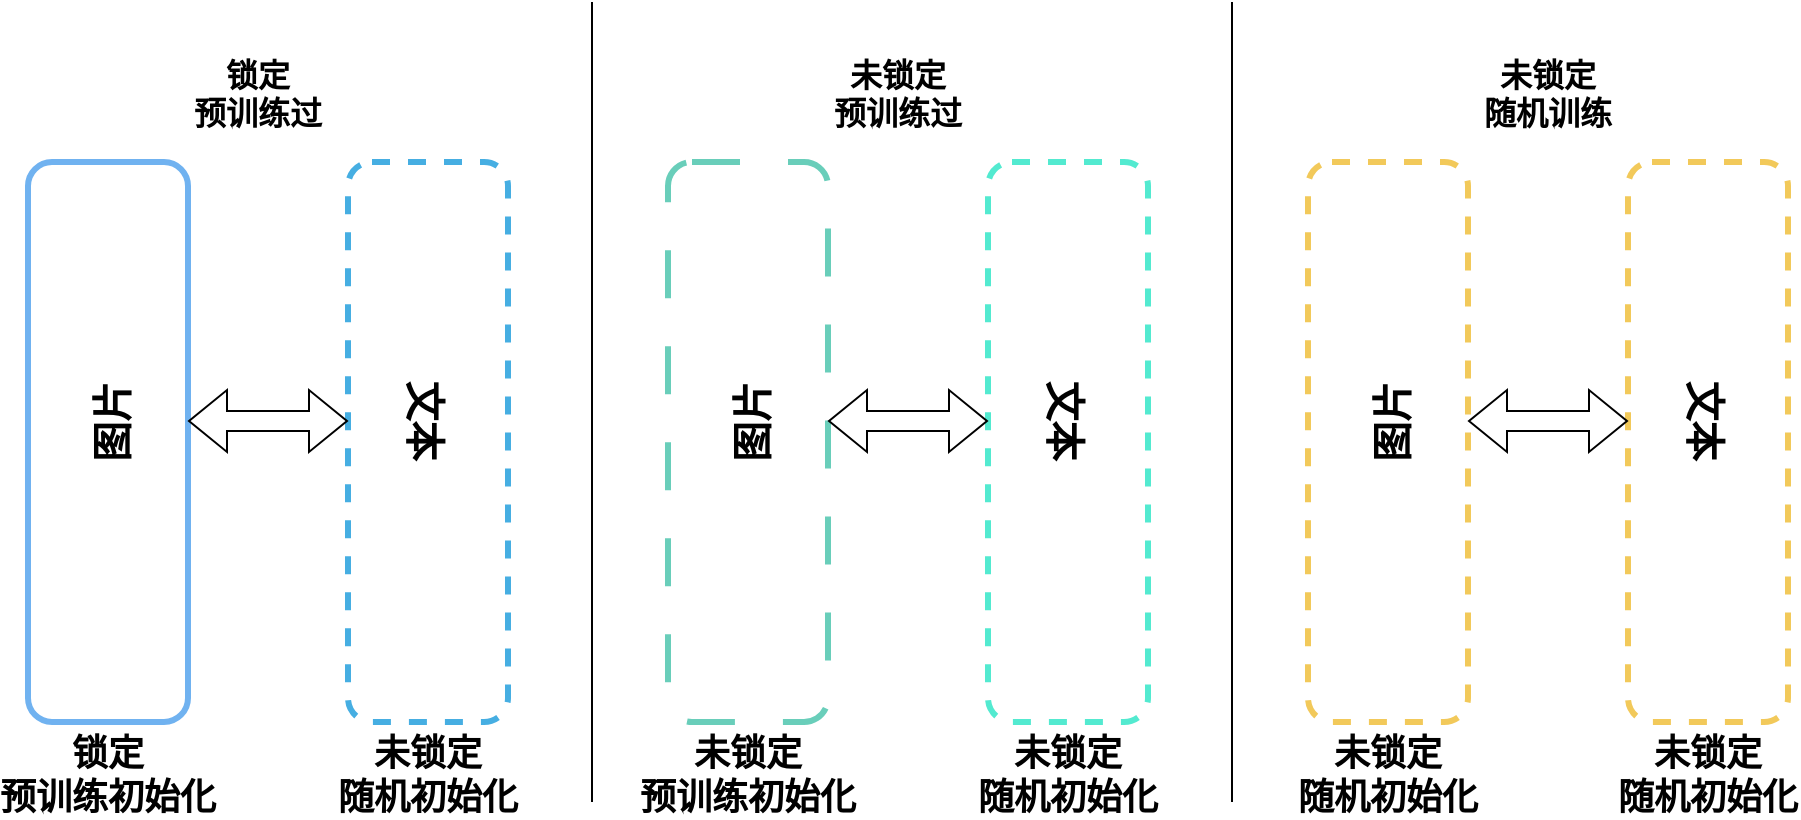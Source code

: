 <mxfile version="24.0.4" type="device" pages="3">
  <diagram name="图3.1 锁定图像调整" id="33Fkrcbw1p89VNCrhHy5">
    <mxGraphModel dx="1434" dy="836" grid="1" gridSize="10" guides="1" tooltips="1" connect="1" arrows="1" fold="1" page="1" pageScale="1" pageWidth="827" pageHeight="1169" math="0" shadow="0">
      <root>
        <mxCell id="0" />
        <mxCell id="1" parent="0" />
        <mxCell id="1hk4d3OL7PvKI9fv4SOU-1" value="" style="rounded=1;dashed=1;strokeColor=#46aee2;strokeWidth=3;" parent="1" vertex="1">
          <mxGeometry x="240" y="280" width="80" height="280" as="geometry" />
        </mxCell>
        <mxCell id="1hk4d3OL7PvKI9fv4SOU-2" value="" style="rounded=1;strokeWidth=3;strokeColor=#70b2f0;" parent="1" vertex="1">
          <mxGeometry x="80" y="280" width="80" height="280" as="geometry" />
        </mxCell>
        <mxCell id="1hk4d3OL7PvKI9fv4SOU-3" value="" style="rounded=1;dashed=1;dashPattern=8 8;strokeColor=#69ceba;strokeWidth=3;" parent="1" vertex="1">
          <mxGeometry x="400" y="280" width="80" height="280" as="geometry" />
        </mxCell>
        <mxCell id="1hk4d3OL7PvKI9fv4SOU-4" value="" style="rounded=1;dashed=1;strokeWidth=3;strokeColor=#53ead0;" parent="1" vertex="1">
          <mxGeometry x="560" y="280" width="80" height="280" as="geometry" />
        </mxCell>
        <mxCell id="1hk4d3OL7PvKI9fv4SOU-5" value="" style="rounded=1;dashed=1;strokeWidth=3;strokeColor=#f2c95a;" parent="1" vertex="1">
          <mxGeometry x="720" y="280" width="80" height="280" as="geometry" />
        </mxCell>
        <mxCell id="1hk4d3OL7PvKI9fv4SOU-6" value="" style="rounded=1;dashed=1;strokeWidth=3;strokeColor=#f2c95a;" parent="1" vertex="1">
          <mxGeometry x="880" y="280" width="80" height="280" as="geometry" />
        </mxCell>
        <mxCell id="1hk4d3OL7PvKI9fv4SOU-7" value="锁定&#xa;预训练过" style="text;strokeColor=none;fillColor=none;align=center;verticalAlign=middle;rounded=0;fontSize=16;fontStyle=1;" parent="1" vertex="1">
          <mxGeometry x="150" y="230" width="90" height="30" as="geometry" />
        </mxCell>
        <mxCell id="1hk4d3OL7PvKI9fv4SOU-8" value="未锁定&#xa;预训练过" style="text;strokeColor=none;fillColor=none;align=center;verticalAlign=middle;rounded=0;fontSize=16;fontStyle=1;" parent="1" vertex="1">
          <mxGeometry x="470" y="230" width="90" height="30" as="geometry" />
        </mxCell>
        <mxCell id="1hk4d3OL7PvKI9fv4SOU-9" value="未锁定&#xa;随机训练" style="text;strokeColor=none;fillColor=none;align=center;verticalAlign=middle;rounded=0;fontSize=16;fontStyle=1;" parent="1" vertex="1">
          <mxGeometry x="790" y="230" width="100" height="30" as="geometry" />
        </mxCell>
        <mxCell id="1hk4d3OL7PvKI9fv4SOU-10" value="图片" style="text;strokeColor=none;fillColor=none;align=center;verticalAlign=middle;rounded=0;fontSize=20;fontStyle=1;rotation=270;" parent="1" vertex="1">
          <mxGeometry x="75" y="390" width="90" height="40" as="geometry" />
        </mxCell>
        <mxCell id="1hk4d3OL7PvKI9fv4SOU-11" value="文本" style="text;strokeColor=none;fillColor=none;align=center;verticalAlign=middle;rounded=0;fontSize=20;fontStyle=1;rotation=90;" parent="1" vertex="1">
          <mxGeometry x="235" y="390" width="90" height="40" as="geometry" />
        </mxCell>
        <mxCell id="1hk4d3OL7PvKI9fv4SOU-12" value="图片" style="text;strokeColor=none;fillColor=none;align=center;verticalAlign=middle;rounded=0;fontSize=20;fontStyle=1;rotation=270;" parent="1" vertex="1">
          <mxGeometry x="395" y="390" width="90" height="40" as="geometry" />
        </mxCell>
        <mxCell id="1hk4d3OL7PvKI9fv4SOU-13" value="文本" style="text;strokeColor=none;fillColor=none;align=center;verticalAlign=middle;rounded=0;fontSize=20;fontStyle=1;rotation=90;" parent="1" vertex="1">
          <mxGeometry x="555" y="390" width="90" height="40" as="geometry" />
        </mxCell>
        <mxCell id="1hk4d3OL7PvKI9fv4SOU-14" value="图片" style="text;strokeColor=none;fillColor=none;align=center;verticalAlign=middle;rounded=0;fontSize=20;fontStyle=1;rotation=270;" parent="1" vertex="1">
          <mxGeometry x="715" y="390" width="90" height="40" as="geometry" />
        </mxCell>
        <mxCell id="1hk4d3OL7PvKI9fv4SOU-15" value="文本" style="text;strokeColor=none;fillColor=none;align=center;verticalAlign=middle;rounded=0;fontSize=20;fontStyle=1;rotation=90;" parent="1" vertex="1">
          <mxGeometry x="875" y="390" width="90" height="40" as="geometry" />
        </mxCell>
        <mxCell id="1hk4d3OL7PvKI9fv4SOU-16" value="" style="line;strokeWidth=1;direction=south;" parent="1" vertex="1">
          <mxGeometry x="357" y="200" width="10" height="400" as="geometry" />
        </mxCell>
        <mxCell id="1hk4d3OL7PvKI9fv4SOU-17" value="" style="line;strokeWidth=1;direction=south;" parent="1" vertex="1">
          <mxGeometry x="677" y="200" width="10" height="400" as="geometry" />
        </mxCell>
        <mxCell id="1hk4d3OL7PvKI9fv4SOU-18" value="" style="shape=flexArrow;endArrow=classic;startArrow=classic;rounded=0;" parent="1" edge="1">
          <mxGeometry width="100" height="100" relative="1" as="geometry">
            <mxPoint x="160" y="409.5" as="sourcePoint" />
            <mxPoint x="240" y="409.5" as="targetPoint" />
          </mxGeometry>
        </mxCell>
        <mxCell id="1hk4d3OL7PvKI9fv4SOU-19" value="" style="shape=flexArrow;endArrow=classic;startArrow=classic;rounded=0;" parent="1" edge="1">
          <mxGeometry width="100" height="100" relative="1" as="geometry">
            <mxPoint x="480" y="409.5" as="sourcePoint" />
            <mxPoint x="560" y="409.5" as="targetPoint" />
          </mxGeometry>
        </mxCell>
        <mxCell id="1hk4d3OL7PvKI9fv4SOU-20" value="" style="shape=flexArrow;endArrow=classic;startArrow=classic;rounded=0;" parent="1" edge="1">
          <mxGeometry width="100" height="100" relative="1" as="geometry">
            <mxPoint x="800" y="409.5" as="sourcePoint" />
            <mxPoint x="880" y="409.5" as="targetPoint" />
          </mxGeometry>
        </mxCell>
        <mxCell id="1hk4d3OL7PvKI9fv4SOU-21" value="锁定&#xa;预训练初始化" style="text;strokeColor=none;fillColor=none;align=center;verticalAlign=middle;rounded=0;fontSize=18;fontStyle=1;" parent="1" vertex="1">
          <mxGeometry x="90" y="570" width="60" height="30" as="geometry" />
        </mxCell>
        <mxCell id="1hk4d3OL7PvKI9fv4SOU-22" value="未锁定&#xa;随机初始化" style="text;strokeColor=none;fillColor=none;align=center;verticalAlign=middle;rounded=0;fontSize=18;fontStyle=1;" parent="1" vertex="1">
          <mxGeometry x="250" y="570" width="60" height="30" as="geometry" />
        </mxCell>
        <mxCell id="1hk4d3OL7PvKI9fv4SOU-23" value="未锁定&#xa;预训练初始化" style="text;strokeColor=none;fillColor=none;align=center;verticalAlign=middle;rounded=0;fontSize=18;fontStyle=1;" parent="1" vertex="1">
          <mxGeometry x="410" y="570" width="60" height="30" as="geometry" />
        </mxCell>
        <mxCell id="1hk4d3OL7PvKI9fv4SOU-24" value="未锁定&#xa;随机初始化" style="text;strokeColor=none;fillColor=none;align=center;verticalAlign=middle;rounded=0;fontSize=18;fontStyle=1;" parent="1" vertex="1">
          <mxGeometry x="570" y="570" width="60" height="30" as="geometry" />
        </mxCell>
        <mxCell id="1hk4d3OL7PvKI9fv4SOU-25" value="未锁定&#xa;随机初始化" style="text;strokeColor=none;fillColor=none;align=center;verticalAlign=middle;rounded=0;fontSize=18;fontStyle=1;" parent="1" vertex="1">
          <mxGeometry x="730" y="570" width="60" height="30" as="geometry" />
        </mxCell>
        <mxCell id="1hk4d3OL7PvKI9fv4SOU-26" value="未锁定&#xa;随机初始化" style="text;strokeColor=none;fillColor=none;align=center;verticalAlign=middle;rounded=0;fontSize=18;fontStyle=1;" parent="1" vertex="1">
          <mxGeometry x="890" y="570" width="60" height="30" as="geometry" />
        </mxCell>
      </root>
    </mxGraphModel>
  </diagram>
  <diagram id="PuyarMK_ww-Bu4Z9gMgz" name="图3.2 面向中文图文预训练集成模型">
    <mxGraphModel dx="1434" dy="836" grid="1" gridSize="10" guides="1" tooltips="1" connect="1" arrows="1" fold="1" page="1" pageScale="1" pageWidth="827" pageHeight="1169" math="0" shadow="0">
      <root>
        <mxCell id="0" />
        <mxCell id="1" parent="0" />
        <mxCell id="gDk-2h4yATtz4FiY07nS-1" value="" style="rounded=0;orthogonalLoop=1;jettySize=auto;entryX=0;entryY=0.5;entryDx=0;entryDy=0;exitX=1;exitY=0.5;exitDx=0;exitDy=0;endArrow=none;endFill=0;fontSize=13;fontStyle=0" parent="1" source="gDk-2h4yATtz4FiY07nS-9" target="gDk-2h4yATtz4FiY07nS-12" edge="1">
          <mxGeometry relative="1" as="geometry" />
        </mxCell>
        <mxCell id="gDk-2h4yATtz4FiY07nS-2" value="" style="rounded=0;orthogonalLoop=1;jettySize=auto;entryX=0;entryY=0.5;entryDx=0;entryDy=0;exitX=1;exitY=0.5;exitDx=0;exitDy=0;endArrow=none;endFill=0;fontSize=13;fontStyle=0" parent="1" source="gDk-2h4yATtz4FiY07nS-9" target="gDk-2h4yATtz4FiY07nS-15" edge="1">
          <mxGeometry relative="1" as="geometry" />
        </mxCell>
        <mxCell id="gDk-2h4yATtz4FiY07nS-3" value="" style="rounded=0;orthogonalLoop=1;jettySize=auto;entryX=0;entryY=0.5;entryDx=0;entryDy=0;endArrow=none;endFill=0;exitX=1;exitY=0.5;exitDx=0;exitDy=0;fontSize=13;fontStyle=0" parent="1" source="gDk-2h4yATtz4FiY07nS-9" target="gDk-2h4yATtz4FiY07nS-18" edge="1">
          <mxGeometry relative="1" as="geometry" />
        </mxCell>
        <mxCell id="gDk-2h4yATtz4FiY07nS-4" value="" style="rounded=0;orthogonalLoop=1;jettySize=auto;entryX=0;entryY=0.5;entryDx=0;entryDy=0;exitX=1;exitY=0.5;exitDx=0;exitDy=0;endArrow=none;endFill=0;fontSize=13;fontStyle=0" parent="1" source="gDk-2h4yATtz4FiY07nS-9" target="gDk-2h4yATtz4FiY07nS-20" edge="1">
          <mxGeometry relative="1" as="geometry" />
        </mxCell>
        <mxCell id="gDk-2h4yATtz4FiY07nS-5" value="" style="rounded=0;orthogonalLoop=1;jettySize=auto;endArrow=none;endFill=0;exitX=1;exitY=0.5;exitDx=0;exitDy=0;entryX=0;entryY=0.5;entryDx=0;entryDy=0;fontSize=13;fontStyle=0" parent="1" source="gDk-2h4yATtz4FiY07nS-9" target="gDk-2h4yATtz4FiY07nS-40" edge="1">
          <mxGeometry relative="1" as="geometry" />
        </mxCell>
        <mxCell id="gDk-2h4yATtz4FiY07nS-6" value="" style="rounded=0;orthogonalLoop=1;jettySize=auto;entryX=0;entryY=0.5;entryDx=0;entryDy=0;endArrow=none;endFill=0;exitX=1;exitY=0.5;exitDx=0;exitDy=0;fontSize=13;fontStyle=0" parent="1" source="gDk-2h4yATtz4FiY07nS-9" target="gDk-2h4yATtz4FiY07nS-23" edge="1">
          <mxGeometry relative="1" as="geometry" />
        </mxCell>
        <mxCell id="gDk-2h4yATtz4FiY07nS-7" value="" style="rounded=0;orthogonalLoop=1;jettySize=auto;entryX=0;entryY=0.5;entryDx=0;entryDy=0;exitX=1;exitY=0.5;exitDx=0;exitDy=0;endArrow=none;endFill=0;fontSize=13;fontStyle=0" parent="1" source="gDk-2h4yATtz4FiY07nS-9" target="gDk-2h4yATtz4FiY07nS-26" edge="1">
          <mxGeometry relative="1" as="geometry" />
        </mxCell>
        <mxCell id="gDk-2h4yATtz4FiY07nS-8" value="" style="rounded=0;orthogonalLoop=1;jettySize=auto;entryX=0;entryY=0.5;entryDx=0;entryDy=0;exitX=1;exitY=0.5;exitDx=0;exitDy=0;endArrow=none;endFill=0;fontSize=13;fontStyle=0" parent="1" source="gDk-2h4yATtz4FiY07nS-9" target="gDk-2h4yATtz4FiY07nS-29" edge="1">
          <mxGeometry relative="1" as="geometry" />
        </mxCell>
        <mxCell id="gDk-2h4yATtz4FiY07nS-9" value="m个样本训练集" style="rounded=0;fontSize=13;fontStyle=0" parent="1" vertex="1">
          <mxGeometry y="300" width="120" height="80" as="geometry" />
        </mxCell>
        <mxCell id="gDk-2h4yATtz4FiY07nS-10" value="" style="edgeStyle=orthogonalEdgeStyle;rounded=0;orthogonalLoop=1;jettySize=auto;endArrow=none;endFill=0;fontSize=13;fontStyle=0" parent="1" source="gDk-2h4yATtz4FiY07nS-12" target="gDk-2h4yATtz4FiY07nS-31" edge="1">
          <mxGeometry relative="1" as="geometry" />
        </mxCell>
        <mxCell id="gDk-2h4yATtz4FiY07nS-11" value="训练" style="edgeLabel;align=center;verticalAlign=middle;resizable=0;points=[];fontSize=13;fontStyle=0" parent="gDk-2h4yATtz4FiY07nS-10" vertex="1" connectable="0">
          <mxGeometry x="-0.018" y="-1" relative="1" as="geometry">
            <mxPoint as="offset" />
          </mxGeometry>
        </mxCell>
        <mxCell id="gDk-2h4yATtz4FiY07nS-12" value="m个图像样本训练集" style="rounded=0;fillColor=#dae8fc;strokeColor=#6c8ebf;fontSize=13;fontStyle=0" parent="1" vertex="1">
          <mxGeometry x="200" y="40" width="120" height="40" as="geometry" />
        </mxCell>
        <mxCell id="gDk-2h4yATtz4FiY07nS-13" value="" style="edgeStyle=orthogonalEdgeStyle;rounded=0;orthogonalLoop=1;jettySize=auto;endArrow=none;endFill=0;fontSize=13;fontStyle=0" parent="1" source="gDk-2h4yATtz4FiY07nS-15" target="gDk-2h4yATtz4FiY07nS-33" edge="1">
          <mxGeometry relative="1" as="geometry" />
        </mxCell>
        <mxCell id="gDk-2h4yATtz4FiY07nS-14" value="训练" style="edgeLabel;align=center;verticalAlign=middle;resizable=0;points=[];fontSize=13;fontStyle=0" parent="gDk-2h4yATtz4FiY07nS-13" vertex="1" connectable="0">
          <mxGeometry x="-0.055" y="-1" relative="1" as="geometry">
            <mxPoint x="1" as="offset" />
          </mxGeometry>
        </mxCell>
        <mxCell id="gDk-2h4yATtz4FiY07nS-15" value="m个图像样本训练集" style="rounded=0;fillColor=#dae8fc;strokeColor=#6c8ebf;fontSize=13;fontStyle=0" parent="1" vertex="1">
          <mxGeometry x="200" y="120" width="120" height="40" as="geometry" />
        </mxCell>
        <mxCell id="gDk-2h4yATtz4FiY07nS-16" value="" style="edgeStyle=orthogonalEdgeStyle;rounded=0;orthogonalLoop=1;jettySize=auto;endArrow=none;endFill=0;fontSize=13;fontStyle=0" parent="1" source="gDk-2h4yATtz4FiY07nS-18" target="gDk-2h4yATtz4FiY07nS-35" edge="1">
          <mxGeometry relative="1" as="geometry" />
        </mxCell>
        <mxCell id="gDk-2h4yATtz4FiY07nS-17" value="训练" style="edgeLabel;align=center;verticalAlign=middle;resizable=0;points=[];fontSize=13;fontStyle=0" parent="gDk-2h4yATtz4FiY07nS-16" vertex="1" connectable="0">
          <mxGeometry x="-0.092" relative="1" as="geometry">
            <mxPoint as="offset" />
          </mxGeometry>
        </mxCell>
        <mxCell id="gDk-2h4yATtz4FiY07nS-18" value="m个图像样本训练集" style="rounded=0;fillColor=#dae8fc;strokeColor=#6c8ebf;fontSize=13;fontStyle=0" parent="1" vertex="1">
          <mxGeometry x="200" y="200" width="120" height="40" as="geometry" />
        </mxCell>
        <mxCell id="gDk-2h4yATtz4FiY07nS-19" value="训练" style="edgeStyle=orthogonalEdgeStyle;rounded=0;orthogonalLoop=1;jettySize=auto;endArrow=none;endFill=0;fontSize=13;fontStyle=0" parent="1" edge="1">
          <mxGeometry relative="1" as="geometry">
            <mxPoint x="319" y="300.0" as="sourcePoint" />
            <mxPoint x="399" y="300.0" as="targetPoint" />
          </mxGeometry>
        </mxCell>
        <mxCell id="gDk-2h4yATtz4FiY07nS-20" value="m个图像样本训练集" style="rounded=0;fillColor=#dae8fc;strokeColor=#6c8ebf;fontSize=13;fontStyle=0" parent="1" vertex="1">
          <mxGeometry x="200" y="280" width="120" height="40" as="geometry" />
        </mxCell>
        <mxCell id="gDk-2h4yATtz4FiY07nS-21" value="" style="edgeStyle=orthogonalEdgeStyle;rounded=0;orthogonalLoop=1;jettySize=auto;endArrow=none;endFill=0;fontSize=13;fontStyle=0" parent="1" source="gDk-2h4yATtz4FiY07nS-23" target="gDk-2h4yATtz4FiY07nS-44" edge="1">
          <mxGeometry relative="1" as="geometry" />
        </mxCell>
        <mxCell id="gDk-2h4yATtz4FiY07nS-22" value="训练" style="edgeLabel;align=center;verticalAlign=middle;resizable=0;points=[];fontSize=13;fontStyle=0" parent="gDk-2h4yATtz4FiY07nS-21" vertex="1" connectable="0">
          <mxGeometry x="-0.018" y="1" relative="1" as="geometry">
            <mxPoint x="-1" as="offset" />
          </mxGeometry>
        </mxCell>
        <mxCell id="gDk-2h4yATtz4FiY07nS-23" value="m个文本样本训练集" style="rounded=0;fillColor=#d5e8d4;strokeColor=#82b366;fontSize=13;fontStyle=0" parent="1" vertex="1">
          <mxGeometry x="200" y="440" width="120" height="40" as="geometry" />
        </mxCell>
        <mxCell id="gDk-2h4yATtz4FiY07nS-24" value="" style="edgeStyle=orthogonalEdgeStyle;rounded=0;orthogonalLoop=1;jettySize=auto;endArrow=none;endFill=0;fontSize=13;fontStyle=0" parent="1" source="gDk-2h4yATtz4FiY07nS-26" target="gDk-2h4yATtz4FiY07nS-46" edge="1">
          <mxGeometry relative="1" as="geometry" />
        </mxCell>
        <mxCell id="gDk-2h4yATtz4FiY07nS-25" value="训练" style="edgeLabel;align=center;verticalAlign=middle;resizable=0;points=[];fontSize=13;fontStyle=0" parent="gDk-2h4yATtz4FiY07nS-24" vertex="1" connectable="0">
          <mxGeometry x="0.019" y="-1" relative="1" as="geometry">
            <mxPoint x="-2" as="offset" />
          </mxGeometry>
        </mxCell>
        <mxCell id="gDk-2h4yATtz4FiY07nS-26" value="m个文本样本训练集" style="rounded=0;fillColor=#d5e8d4;strokeColor=#82b366;fontSize=13;fontStyle=0" parent="1" vertex="1">
          <mxGeometry x="200" y="520" width="120" height="40" as="geometry" />
        </mxCell>
        <mxCell id="gDk-2h4yATtz4FiY07nS-27" value="" style="edgeStyle=orthogonalEdgeStyle;rounded=0;orthogonalLoop=1;jettySize=auto;endArrow=none;endFill=0;fontSize=13;fontStyle=0" parent="1" source="gDk-2h4yATtz4FiY07nS-29" target="gDk-2h4yATtz4FiY07nS-48" edge="1">
          <mxGeometry relative="1" as="geometry" />
        </mxCell>
        <mxCell id="gDk-2h4yATtz4FiY07nS-28" value="训练" style="edgeLabel;align=center;verticalAlign=middle;resizable=0;points=[];fontSize=13;fontStyle=0" parent="gDk-2h4yATtz4FiY07nS-27" vertex="1" connectable="0">
          <mxGeometry x="-0.055" y="-2" relative="1" as="geometry">
            <mxPoint as="offset" />
          </mxGeometry>
        </mxCell>
        <mxCell id="gDk-2h4yATtz4FiY07nS-29" value="m个文本样本训练集" style="rounded=0;fillColor=#d5e8d4;strokeColor=#82b366;fontSize=13;fontStyle=0" parent="1" vertex="1">
          <mxGeometry x="200" y="600" width="120" height="40" as="geometry" />
        </mxCell>
        <mxCell id="gDk-2h4yATtz4FiY07nS-30" value="" style="rounded=0;orthogonalLoop=1;jettySize=auto;entryX=0;entryY=0.5;entryDx=0;entryDy=0;exitX=1;exitY=0.5;exitDx=0;exitDy=0;endArrow=none;endFill=0;fontSize=13;fontStyle=0" parent="1" source="gDk-2h4yATtz4FiY07nS-31" target="gDk-2h4yATtz4FiY07nS-49" edge="1">
          <mxGeometry relative="1" as="geometry" />
        </mxCell>
        <mxCell id="gDk-2h4yATtz4FiY07nS-31" value="集成子模型（RBT3）" style="rounded=0;fillColor=#e1d5e7;strokeColor=#9673a6;fontSize=13;fontStyle=0" parent="1" vertex="1">
          <mxGeometry x="400" y="40" width="160" height="40" as="geometry" />
        </mxCell>
        <mxCell id="gDk-2h4yATtz4FiY07nS-32" value="" style="rounded=0;orthogonalLoop=1;jettySize=auto;entryX=0;entryY=0.5;entryDx=0;entryDy=0;exitX=1;exitY=0.5;exitDx=0;exitDy=0;endArrow=none;endFill=0;fontSize=13;fontStyle=0" parent="1" source="gDk-2h4yATtz4FiY07nS-33" target="gDk-2h4yATtz4FiY07nS-49" edge="1">
          <mxGeometry relative="1" as="geometry" />
        </mxCell>
        <mxCell id="gDk-2h4yATtz4FiY07nS-33" value="集成子模型（RN50）" style="rounded=0;fillColor=#e1d5e7;strokeColor=#9673a6;fontSize=13;fontStyle=0" parent="1" vertex="1">
          <mxGeometry x="400" y="120" width="160" height="40" as="geometry" />
        </mxCell>
        <mxCell id="gDk-2h4yATtz4FiY07nS-34" value="" style="rounded=0;orthogonalLoop=1;jettySize=auto;entryX=0;entryY=0.5;entryDx=0;entryDy=0;endArrow=none;endFill=0;exitX=1;exitY=0.5;exitDx=0;exitDy=0;fontSize=13;fontStyle=0" parent="1" source="gDk-2h4yATtz4FiY07nS-35" target="gDk-2h4yATtz4FiY07nS-49" edge="1">
          <mxGeometry relative="1" as="geometry" />
        </mxCell>
        <mxCell id="gDk-2h4yATtz4FiY07nS-35" value="集成子模型（RoBERTa）" style="rounded=0;fillColor=#e1d5e7;strokeColor=#9673a6;fontSize=13;fontStyle=0" parent="1" vertex="1">
          <mxGeometry x="400" y="200" width="160" height="40" as="geometry" />
        </mxCell>
        <mxCell id="gDk-2h4yATtz4FiY07nS-36" value="" style="rounded=0;orthogonalLoop=1;jettySize=auto;entryX=0;entryY=0.5;entryDx=0;entryDy=0;exitX=1;exitY=0.5;exitDx=0;exitDy=0;endArrow=none;endFill=0;fontSize=13;fontStyle=0" parent="1" source="gDk-2h4yATtz4FiY07nS-37" target="gDk-2h4yATtz4FiY07nS-49" edge="1">
          <mxGeometry relative="1" as="geometry" />
        </mxCell>
        <mxCell id="gDk-2h4yATtz4FiY07nS-37" value="集成子模型（ViT）" style="rounded=0;fillColor=#e1d5e7;strokeColor=#9673a6;fontSize=13;fontStyle=0" parent="1" vertex="1">
          <mxGeometry x="400" y="280" width="160" height="40" as="geometry" />
        </mxCell>
        <mxCell id="gDk-2h4yATtz4FiY07nS-38" value="" style="edgeStyle=orthogonalEdgeStyle;rounded=0;orthogonalLoop=1;jettySize=auto;entryX=0;entryY=0.5;entryDx=0;entryDy=0;endArrow=none;endFill=0;fontSize=13;fontStyle=0" parent="1" source="gDk-2h4yATtz4FiY07nS-40" target="gDk-2h4yATtz4FiY07nS-42" edge="1">
          <mxGeometry relative="1" as="geometry" />
        </mxCell>
        <mxCell id="gDk-2h4yATtz4FiY07nS-39" value="训练" style="edgeLabel;align=center;verticalAlign=middle;resizable=0;points=[];fontSize=13;fontStyle=0" parent="gDk-2h4yATtz4FiY07nS-38" vertex="1" connectable="0">
          <mxGeometry x="-0.055" y="1" relative="1" as="geometry">
            <mxPoint as="offset" />
          </mxGeometry>
        </mxCell>
        <mxCell id="gDk-2h4yATtz4FiY07nS-40" value="m个文本样本训练集" style="rounded=0;fillColor=#d5e8d4;strokeColor=#82b366;fontSize=13;fontStyle=0" parent="1" vertex="1">
          <mxGeometry x="200" y="360" width="120" height="40" as="geometry" />
        </mxCell>
        <mxCell id="gDk-2h4yATtz4FiY07nS-41" value="" style="rounded=0;orthogonalLoop=1;jettySize=auto;endArrow=none;endFill=0;exitX=1;exitY=0.5;exitDx=0;exitDy=0;entryX=0;entryY=0.5;entryDx=0;entryDy=0;fontSize=13;fontStyle=0" parent="1" source="gDk-2h4yATtz4FiY07nS-42" target="gDk-2h4yATtz4FiY07nS-49" edge="1">
          <mxGeometry relative="1" as="geometry" />
        </mxCell>
        <mxCell id="gDk-2h4yATtz4FiY07nS-42" value="集成子模型（RBT3）" style="rounded=0;fillColor=#e1d5e7;strokeColor=#9673a6;fontSize=13;fontStyle=0" parent="1" vertex="1">
          <mxGeometry x="400" y="360" width="160" height="40" as="geometry" />
        </mxCell>
        <mxCell id="gDk-2h4yATtz4FiY07nS-43" value="" style="rounded=0;orthogonalLoop=1;jettySize=auto;entryX=0;entryY=0.5;entryDx=0;entryDy=0;exitX=1;exitY=0.5;exitDx=0;exitDy=0;endArrow=none;endFill=0;fontSize=13;fontStyle=0" parent="1" source="gDk-2h4yATtz4FiY07nS-44" target="gDk-2h4yATtz4FiY07nS-49" edge="1">
          <mxGeometry relative="1" as="geometry" />
        </mxCell>
        <mxCell id="gDk-2h4yATtz4FiY07nS-44" value="集成子模型（RN50）" style="rounded=0;fillColor=#e1d5e7;strokeColor=#9673a6;fontSize=13;fontStyle=0" parent="1" vertex="1">
          <mxGeometry x="400" y="440" width="160" height="40" as="geometry" />
        </mxCell>
        <mxCell id="gDk-2h4yATtz4FiY07nS-45" value="" style="rounded=0;orthogonalLoop=1;jettySize=auto;endArrow=none;endFill=0;exitX=1;exitY=0.5;exitDx=0;exitDy=0;fontSize=13;fontStyle=0" parent="1" source="gDk-2h4yATtz4FiY07nS-46" edge="1">
          <mxGeometry relative="1" as="geometry">
            <mxPoint x="640" y="340.0" as="targetPoint" />
          </mxGeometry>
        </mxCell>
        <mxCell id="gDk-2h4yATtz4FiY07nS-46" value="集成子模型（RoBERTa）" style="rounded=0;fillColor=#e1d5e7;strokeColor=#9673a6;fontSize=13;fontStyle=0" parent="1" vertex="1">
          <mxGeometry x="400" y="520" width="160" height="40" as="geometry" />
        </mxCell>
        <mxCell id="gDk-2h4yATtz4FiY07nS-47" value="" style="rounded=0;orthogonalLoop=1;jettySize=auto;entryX=0;entryY=0.5;entryDx=0;entryDy=0;exitX=1;exitY=0.5;exitDx=0;exitDy=0;endArrow=none;endFill=0;fontSize=13;fontStyle=0" parent="1" source="gDk-2h4yATtz4FiY07nS-48" target="gDk-2h4yATtz4FiY07nS-49" edge="1">
          <mxGeometry relative="1" as="geometry" />
        </mxCell>
        <mxCell id="gDk-2h4yATtz4FiY07nS-48" value="集成子模型（ViT）" style="rounded=0;fillColor=#e1d5e7;strokeColor=#9673a6;fontSize=13;fontStyle=0" parent="1" vertex="1">
          <mxGeometry x="400" y="600" width="160" height="40" as="geometry" />
        </mxCell>
        <mxCell id="gDk-2h4yATtz4FiY07nS-49" value="基于中文视觉与文本预训练集成模型" style="rounded=0;fillColor=#e1d5e7;strokeColor=#9673a6;fontSize=13;fontStyle=0" parent="1" vertex="1">
          <mxGeometry x="640" y="300" width="210" height="80" as="geometry" />
        </mxCell>
        <mxCell id="gDk-2h4yATtz4FiY07nS-50" value="随&#xa;机&#xa;采&#xa;样" style="text;strokeColor=none;fillColor=none;align=center;verticalAlign=middle;rounded=0;fontSize=13;fontStyle=0" parent="1" vertex="1">
          <mxGeometry x="120" y="150" width="60" height="30" as="geometry" />
        </mxCell>
        <mxCell id="gDk-2h4yATtz4FiY07nS-51" value="随&#xa;机&#xa;采&#xa;样" style="text;strokeColor=none;fillColor=none;align=center;verticalAlign=middle;rounded=0;fontSize=13;fontStyle=0" parent="1" vertex="1">
          <mxGeometry x="120" y="490" width="60" height="30" as="geometry" />
        </mxCell>
        <mxCell id="gDk-2h4yATtz4FiY07nS-52" value="结&#xa;合&#xa;策&#xa;略" style="text;strokeColor=none;fillColor=none;align=center;verticalAlign=middle;rounded=0;fontSize=13;fontStyle=0" parent="1" vertex="1">
          <mxGeometry x="580" y="490" width="60" height="30" as="geometry" />
        </mxCell>
        <mxCell id="gDk-2h4yATtz4FiY07nS-53" value="结&#xa;合&#xa;策&#xa;略" style="text;strokeColor=none;fillColor=none;align=center;verticalAlign=middle;rounded=0;fontSize=13;fontStyle=0" parent="1" vertex="1">
          <mxGeometry x="580" y="150" width="60" height="30" as="geometry" />
        </mxCell>
        <mxCell id="gDk-2h4yATtz4FiY07nS-54" value="" style="rounded=0;fillColor=#dae8fc;strokeColor=#6c8ebf;fontSize=13;fontStyle=0" parent="1" vertex="1">
          <mxGeometry y="300" width="120" height="40" as="geometry" />
        </mxCell>
        <mxCell id="gDk-2h4yATtz4FiY07nS-55" value="" style="rounded=0;fillColor=#d5e8d4;strokeColor=#82b366;fontSize=13;fontStyle=0" parent="1" vertex="1">
          <mxGeometry y="340" width="120" height="40" as="geometry" />
        </mxCell>
        <mxCell id="gDk-2h4yATtz4FiY07nS-56" value="m个样本训练集" style="text;strokeColor=none;fillColor=none;align=center;verticalAlign=middle;rounded=0;fontSize=13;fontStyle=0" parent="1" vertex="1">
          <mxGeometry x="15" y="320" width="90" height="45" as="geometry" />
        </mxCell>
      </root>
    </mxGraphModel>
  </diagram>
  <diagram id="1qHzgvsBBlL7Lk12805H" name="图3.3 中文图文预训练集成召回率比较">
    <mxGraphModel dx="1434" dy="836" grid="1" gridSize="10" guides="1" tooltips="1" connect="1" arrows="1" fold="1" page="1" pageScale="1" pageWidth="827" pageHeight="1169" math="0" shadow="0">
      <root>
        <mxCell id="0" />
        <mxCell id="1" parent="0" />
      </root>
    </mxGraphModel>
  </diagram>
</mxfile>
